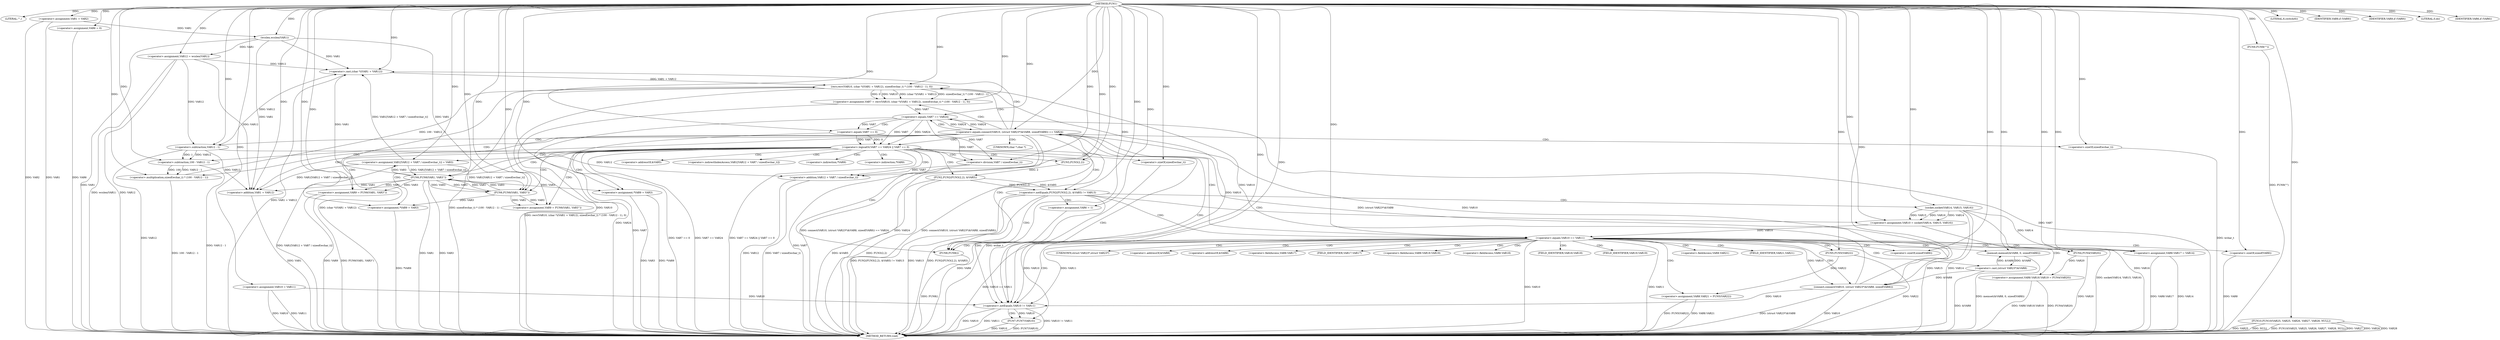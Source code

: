 digraph FUN1 {  
"1000100" [label = "(METHOD,FUN1)" ]
"1000281" [label = "(METHOD_RETURN,void)" ]
"1000103" [label = "(LITERAL,\"\",)" ]
"1000104" [label = "(<operator>.assignment,VAR1 = VAR2)" ]
"1000108" [label = "(LITERAL,6,switch(6))" ]
"1000114" [label = "(<operator>.assignment,VAR6 = 0)" ]
"1000121" [label = "(<operator>.assignment,VAR10 = VAR11)" ]
"1000125" [label = "(<operator>.assignment,VAR12 = wcslen(VAR1))" ]
"1000127" [label = "(wcslen,wcslen(VAR1))" ]
"1000132" [label = "(<operator>.notEquals,FUN2(FUN3(2,2), &VAR5) != VAR13)" ]
"1000133" [label = "(FUN2,FUN2(FUN3(2,2), &VAR5))" ]
"1000134" [label = "(FUN3,FUN3(2,2))" ]
"1000142" [label = "(<operator>.assignment,VAR6 = 1)" ]
"1000145" [label = "(<operator>.assignment,VAR10 = socket(VAR14, VAR15, VAR16))" ]
"1000147" [label = "(socket,socket(VAR14, VAR15, VAR16))" ]
"1000152" [label = "(<operator>.equals,VAR10 == VAR11)" ]
"1000157" [label = "(memset,memset(&VAR8, 0, sizeof(VAR8)))" ]
"1000161" [label = "(<operator>.sizeOf,sizeof(VAR8))" ]
"1000163" [label = "(<operator>.assignment,VAR8.VAR17 = VAR14)" ]
"1000168" [label = "(<operator>.assignment,VAR8.VAR18.VAR19 = FUN4(VAR20))" ]
"1000174" [label = "(FUN4,FUN4(VAR20))" ]
"1000176" [label = "(<operator>.assignment,VAR8.VAR21 = FUN5(VAR22))" ]
"1000180" [label = "(FUN5,FUN5(VAR22))" ]
"1000183" [label = "(<operator>.equals,connect(VAR10, (struct VAR23*)&VAR8, sizeof(VAR8)) == VAR24)" ]
"1000184" [label = "(connect,connect(VAR10, (struct VAR23*)&VAR8, sizeof(VAR8)))" ]
"1000186" [label = "(<operator>.cast,(struct VAR23*)&VAR8)" ]
"1000190" [label = "(<operator>.sizeOf,sizeof(VAR8))" ]
"1000195" [label = "(<operator>.assignment,VAR7 = recv(VAR10, (char *)(VAR1 + VAR12), sizeof(wchar_t) * (100 - VAR12 - 1), 0))" ]
"1000197" [label = "(recv,recv(VAR10, (char *)(VAR1 + VAR12), sizeof(wchar_t) * (100 - VAR12 - 1), 0))" ]
"1000199" [label = "(<operator>.cast,(char *)(VAR1 + VAR12))" ]
"1000201" [label = "(<operator>.addition,VAR1 + VAR12)" ]
"1000204" [label = "(<operator>.multiplication,sizeof(wchar_t) * (100 - VAR12 - 1))" ]
"1000205" [label = "(<operator>.sizeOf,sizeof(wchar_t))" ]
"1000207" [label = "(<operator>.subtraction,100 - VAR12 - 1)" ]
"1000209" [label = "(<operator>.subtraction,VAR12 - 1)" ]
"1000214" [label = "(<operator>.logicalOr,VAR7 == VAR24 || VAR7 == 0)" ]
"1000215" [label = "(<operator>.equals,VAR7 == VAR24)" ]
"1000218" [label = "(<operator>.equals,VAR7 == 0)" ]
"1000223" [label = "(<operator>.assignment,VAR1[VAR12 + VAR7 / sizeof(wchar_t)] = VAR3)" ]
"1000226" [label = "(<operator>.addition,VAR12 + VAR7 / sizeof(wchar_t))" ]
"1000228" [label = "(<operator>.division,VAR7 / sizeof(wchar_t))" ]
"1000230" [label = "(<operator>.sizeOf,sizeof(wchar_t))" ]
"1000233" [label = "(<operator>.assignment,VAR9 = FUN6(VAR1, VAR3''))" ]
"1000235" [label = "(FUN6,FUN6(VAR1, VAR3''))" ]
"1000239" [label = "(IDENTIFIER,VAR9,if (VAR9))" ]
"1000241" [label = "(<operator>.assignment,*VAR9 = VAR3)" ]
"1000245" [label = "(<operator>.assignment,VAR9 = FUN6(VAR1, VAR3''))" ]
"1000247" [label = "(FUN6,FUN6(VAR1, VAR3''))" ]
"1000251" [label = "(IDENTIFIER,VAR9,if (VAR9))" ]
"1000253" [label = "(<operator>.assignment,*VAR9 = VAR3)" ]
"1000257" [label = "(LITERAL,0,do)" ]
"1000259" [label = "(<operator>.notEquals,VAR10 != VAR11)" ]
"1000263" [label = "(FUN7,FUN7(VAR10))" ]
"1000266" [label = "(IDENTIFIER,VAR6,if (VAR6))" ]
"1000268" [label = "(FUN8,FUN8())" ]
"1000271" [label = "(FUN9,FUN9(\"\"))" ]
"1000274" [label = "(FUN10,FUN10(VAR25, VAR25, VAR26, VAR27, VAR28, NULL))" ]
"1000137" [label = "(<operator>.addressOf,&VAR5)" ]
"1000158" [label = "(<operator>.addressOf,&VAR8)" ]
"1000164" [label = "(<operator>.fieldAccess,VAR8.VAR17)" ]
"1000166" [label = "(FIELD_IDENTIFIER,VAR17,VAR17)" ]
"1000169" [label = "(<operator>.fieldAccess,VAR8.VAR18.VAR19)" ]
"1000170" [label = "(<operator>.fieldAccess,VAR8.VAR18)" ]
"1000172" [label = "(FIELD_IDENTIFIER,VAR18,VAR18)" ]
"1000173" [label = "(FIELD_IDENTIFIER,VAR19,VAR19)" ]
"1000177" [label = "(<operator>.fieldAccess,VAR8.VAR21)" ]
"1000179" [label = "(FIELD_IDENTIFIER,VAR21,VAR21)" ]
"1000187" [label = "(UNKNOWN,struct VAR23*,struct VAR23*)" ]
"1000188" [label = "(<operator>.addressOf,&VAR8)" ]
"1000200" [label = "(UNKNOWN,char *,char *)" ]
"1000224" [label = "(<operator>.indirectIndexAccess,VAR1[VAR12 + VAR7 / sizeof(wchar_t)])" ]
"1000242" [label = "(<operator>.indirection,*VAR9)" ]
"1000254" [label = "(<operator>.indirection,*VAR9)" ]
  "1000184" -> "1000281"  [ label = "DDG: VAR10"] 
  "1000180" -> "1000281"  [ label = "DDG: VAR22"] 
  "1000152" -> "1000281"  [ label = "DDG: VAR11"] 
  "1000259" -> "1000281"  [ label = "DDG: VAR10 != VAR11"] 
  "1000186" -> "1000281"  [ label = "DDG: &VAR8"] 
  "1000247" -> "1000281"  [ label = "DDG: VAR1"] 
  "1000163" -> "1000281"  [ label = "DDG: VAR8.VAR17"] 
  "1000259" -> "1000281"  [ label = "DDG: VAR10"] 
  "1000184" -> "1000281"  [ label = "DDG: (struct VAR23*)&VAR8"] 
  "1000125" -> "1000281"  [ label = "DDG: VAR12"] 
  "1000199" -> "1000281"  [ label = "DDG: VAR1 + VAR12"] 
  "1000226" -> "1000281"  [ label = "DDG: VAR12"] 
  "1000207" -> "1000281"  [ label = "DDG: VAR12 - 1"] 
  "1000209" -> "1000281"  [ label = "DDG: VAR12"] 
  "1000274" -> "1000281"  [ label = "DDG: VAR25"] 
  "1000168" -> "1000281"  [ label = "DDG: VAR8.VAR18.VAR19"] 
  "1000274" -> "1000281"  [ label = "DDG: NULL"] 
  "1000215" -> "1000281"  [ label = "DDG: VAR7"] 
  "1000157" -> "1000281"  [ label = "DDG: memset(&VAR8, 0, sizeof(VAR8))"] 
  "1000104" -> "1000281"  [ label = "DDG: VAR1"] 
  "1000218" -> "1000281"  [ label = "DDG: VAR7"] 
  "1000215" -> "1000281"  [ label = "DDG: VAR24"] 
  "1000226" -> "1000281"  [ label = "DDG: VAR7 / sizeof(wchar_t)"] 
  "1000214" -> "1000281"  [ label = "DDG: VAR7 == VAR24 || VAR7 == 0"] 
  "1000253" -> "1000281"  [ label = "DDG: *VAR9"] 
  "1000205" -> "1000281"  [ label = "DDG: wchar_t"] 
  "1000121" -> "1000281"  [ label = "DDG: VAR11"] 
  "1000132" -> "1000281"  [ label = "DDG: FUN2(FUN3(2,2), &VAR5) != VAR13"] 
  "1000132" -> "1000281"  [ label = "DDG: VAR13"] 
  "1000183" -> "1000281"  [ label = "DDG: connect(VAR10, (struct VAR23*)&VAR8, sizeof(VAR8))"] 
  "1000152" -> "1000281"  [ label = "DDG: VAR10 == VAR11"] 
  "1000268" -> "1000281"  [ label = "DDG: FUN8()"] 
  "1000228" -> "1000281"  [ label = "DDG: VAR7"] 
  "1000163" -> "1000281"  [ label = "DDG: VAR14"] 
  "1000133" -> "1000281"  [ label = "DDG: FUN3(2,2)"] 
  "1000190" -> "1000281"  [ label = "DDG: VAR8"] 
  "1000263" -> "1000281"  [ label = "DDG: FUN7(VAR10)"] 
  "1000176" -> "1000281"  [ label = "DDG: FUN5(VAR22)"] 
  "1000263" -> "1000281"  [ label = "DDG: VAR10"] 
  "1000214" -> "1000281"  [ label = "DDG: VAR7 == 0"] 
  "1000114" -> "1000281"  [ label = "DDG: VAR6"] 
  "1000274" -> "1000281"  [ label = "DDG: FUN10(VAR25, VAR25, VAR26, VAR27, VAR28, NULL)"] 
  "1000147" -> "1000281"  [ label = "DDG: VAR15"] 
  "1000147" -> "1000281"  [ label = "DDG: VAR14"] 
  "1000204" -> "1000281"  [ label = "DDG: 100 - VAR12 - 1"] 
  "1000125" -> "1000281"  [ label = "DDG: wcslen(VAR1)"] 
  "1000152" -> "1000281"  [ label = "DDG: VAR10"] 
  "1000230" -> "1000281"  [ label = "DDG: wchar_t"] 
  "1000274" -> "1000281"  [ label = "DDG: VAR27"] 
  "1000132" -> "1000281"  [ label = "DDG: FUN2(FUN3(2,2), &VAR5)"] 
  "1000195" -> "1000281"  [ label = "DDG: recv(VAR10, (char *)(VAR1 + VAR12), sizeof(wchar_t) * (100 - VAR12 - 1), 0)"] 
  "1000197" -> "1000281"  [ label = "DDG: (char *)(VAR1 + VAR12)"] 
  "1000274" -> "1000281"  [ label = "DDG: VAR26"] 
  "1000121" -> "1000281"  [ label = "DDG: VAR10"] 
  "1000241" -> "1000281"  [ label = "DDG: *VAR9"] 
  "1000142" -> "1000281"  [ label = "DDG: VAR6"] 
  "1000214" -> "1000281"  [ label = "DDG: VAR7 == VAR24"] 
  "1000176" -> "1000281"  [ label = "DDG: VAR8.VAR21"] 
  "1000147" -> "1000281"  [ label = "DDG: VAR16"] 
  "1000259" -> "1000281"  [ label = "DDG: VAR11"] 
  "1000127" -> "1000281"  [ label = "DDG: VAR1"] 
  "1000253" -> "1000281"  [ label = "DDG: VAR3"] 
  "1000245" -> "1000281"  [ label = "DDG: VAR9"] 
  "1000145" -> "1000281"  [ label = "DDG: socket(VAR14, VAR15, VAR16)"] 
  "1000271" -> "1000281"  [ label = "DDG: FUN9(\"\")"] 
  "1000274" -> "1000281"  [ label = "DDG: VAR28"] 
  "1000183" -> "1000281"  [ label = "DDG: connect(VAR10, (struct VAR23*)&VAR8, sizeof(VAR8)) == VAR24"] 
  "1000183" -> "1000281"  [ label = "DDG: VAR24"] 
  "1000168" -> "1000281"  [ label = "DDG: FUN4(VAR20)"] 
  "1000133" -> "1000281"  [ label = "DDG: &VAR5"] 
  "1000104" -> "1000281"  [ label = "DDG: VAR2"] 
  "1000174" -> "1000281"  [ label = "DDG: VAR20"] 
  "1000245" -> "1000281"  [ label = "DDG: FUN6(VAR1, VAR3'')"] 
  "1000247" -> "1000281"  [ label = "DDG: VAR3"] 
  "1000223" -> "1000281"  [ label = "DDG: VAR1[VAR12 + VAR7 / sizeof(wchar_t)]"] 
  "1000201" -> "1000281"  [ label = "DDG: VAR1"] 
  "1000197" -> "1000281"  [ label = "DDG: sizeof(wchar_t) * (100 - VAR12 - 1)"] 
  "1000197" -> "1000281"  [ label = "DDG: VAR10"] 
  "1000100" -> "1000103"  [ label = "DDG: "] 
  "1000100" -> "1000104"  [ label = "DDG: "] 
  "1000100" -> "1000108"  [ label = "DDG: "] 
  "1000100" -> "1000114"  [ label = "DDG: "] 
  "1000100" -> "1000121"  [ label = "DDG: "] 
  "1000127" -> "1000125"  [ label = "DDG: VAR1"] 
  "1000100" -> "1000125"  [ label = "DDG: "] 
  "1000104" -> "1000127"  [ label = "DDG: VAR1"] 
  "1000100" -> "1000127"  [ label = "DDG: "] 
  "1000133" -> "1000132"  [ label = "DDG: FUN3(2,2)"] 
  "1000133" -> "1000132"  [ label = "DDG: &VAR5"] 
  "1000134" -> "1000133"  [ label = "DDG: 2"] 
  "1000100" -> "1000134"  [ label = "DDG: "] 
  "1000100" -> "1000132"  [ label = "DDG: "] 
  "1000100" -> "1000142"  [ label = "DDG: "] 
  "1000147" -> "1000145"  [ label = "DDG: VAR14"] 
  "1000147" -> "1000145"  [ label = "DDG: VAR15"] 
  "1000147" -> "1000145"  [ label = "DDG: VAR16"] 
  "1000100" -> "1000145"  [ label = "DDG: "] 
  "1000100" -> "1000147"  [ label = "DDG: "] 
  "1000145" -> "1000152"  [ label = "DDG: VAR10"] 
  "1000100" -> "1000152"  [ label = "DDG: "] 
  "1000186" -> "1000157"  [ label = "DDG: &VAR8"] 
  "1000100" -> "1000157"  [ label = "DDG: "] 
  "1000100" -> "1000161"  [ label = "DDG: "] 
  "1000147" -> "1000163"  [ label = "DDG: VAR14"] 
  "1000100" -> "1000163"  [ label = "DDG: "] 
  "1000174" -> "1000168"  [ label = "DDG: VAR20"] 
  "1000100" -> "1000174"  [ label = "DDG: "] 
  "1000180" -> "1000176"  [ label = "DDG: VAR22"] 
  "1000100" -> "1000180"  [ label = "DDG: "] 
  "1000184" -> "1000183"  [ label = "DDG: VAR10"] 
  "1000184" -> "1000183"  [ label = "DDG: (struct VAR23*)&VAR8"] 
  "1000152" -> "1000184"  [ label = "DDG: VAR10"] 
  "1000100" -> "1000184"  [ label = "DDG: "] 
  "1000186" -> "1000184"  [ label = "DDG: &VAR8"] 
  "1000157" -> "1000186"  [ label = "DDG: &VAR8"] 
  "1000100" -> "1000190"  [ label = "DDG: "] 
  "1000215" -> "1000183"  [ label = "DDG: VAR24"] 
  "1000100" -> "1000183"  [ label = "DDG: "] 
  "1000197" -> "1000195"  [ label = "DDG: VAR10"] 
  "1000197" -> "1000195"  [ label = "DDG: (char *)(VAR1 + VAR12)"] 
  "1000197" -> "1000195"  [ label = "DDG: sizeof(wchar_t) * (100 - VAR12 - 1)"] 
  "1000197" -> "1000195"  [ label = "DDG: 0"] 
  "1000100" -> "1000195"  [ label = "DDG: "] 
  "1000184" -> "1000197"  [ label = "DDG: VAR10"] 
  "1000100" -> "1000197"  [ label = "DDG: "] 
  "1000199" -> "1000197"  [ label = "DDG: VAR1 + VAR12"] 
  "1000247" -> "1000199"  [ label = "DDG: VAR1"] 
  "1000127" -> "1000199"  [ label = "DDG: VAR1"] 
  "1000223" -> "1000199"  [ label = "DDG: VAR1[VAR12 + VAR7 / sizeof(wchar_t)]"] 
  "1000100" -> "1000199"  [ label = "DDG: "] 
  "1000125" -> "1000199"  [ label = "DDG: VAR12"] 
  "1000209" -> "1000199"  [ label = "DDG: VAR12"] 
  "1000247" -> "1000201"  [ label = "DDG: VAR1"] 
  "1000127" -> "1000201"  [ label = "DDG: VAR1"] 
  "1000223" -> "1000201"  [ label = "DDG: VAR1[VAR12 + VAR7 / sizeof(wchar_t)]"] 
  "1000100" -> "1000201"  [ label = "DDG: "] 
  "1000125" -> "1000201"  [ label = "DDG: VAR12"] 
  "1000209" -> "1000201"  [ label = "DDG: VAR12"] 
  "1000204" -> "1000197"  [ label = "DDG: 100 - VAR12 - 1"] 
  "1000100" -> "1000204"  [ label = "DDG: "] 
  "1000100" -> "1000205"  [ label = "DDG: "] 
  "1000207" -> "1000204"  [ label = "DDG: 100"] 
  "1000207" -> "1000204"  [ label = "DDG: VAR12 - 1"] 
  "1000100" -> "1000207"  [ label = "DDG: "] 
  "1000209" -> "1000207"  [ label = "DDG: VAR12"] 
  "1000209" -> "1000207"  [ label = "DDG: 1"] 
  "1000100" -> "1000209"  [ label = "DDG: "] 
  "1000125" -> "1000209"  [ label = "DDG: VAR12"] 
  "1000215" -> "1000214"  [ label = "DDG: VAR7"] 
  "1000215" -> "1000214"  [ label = "DDG: VAR24"] 
  "1000195" -> "1000215"  [ label = "DDG: VAR7"] 
  "1000100" -> "1000215"  [ label = "DDG: "] 
  "1000183" -> "1000215"  [ label = "DDG: VAR24"] 
  "1000218" -> "1000214"  [ label = "DDG: VAR7"] 
  "1000218" -> "1000214"  [ label = "DDG: 0"] 
  "1000215" -> "1000218"  [ label = "DDG: VAR7"] 
  "1000100" -> "1000218"  [ label = "DDG: "] 
  "1000247" -> "1000223"  [ label = "DDG: VAR3"] 
  "1000100" -> "1000223"  [ label = "DDG: "] 
  "1000209" -> "1000226"  [ label = "DDG: VAR12"] 
  "1000100" -> "1000226"  [ label = "DDG: "] 
  "1000228" -> "1000226"  [ label = "DDG: VAR7"] 
  "1000215" -> "1000228"  [ label = "DDG: VAR7"] 
  "1000218" -> "1000228"  [ label = "DDG: VAR7"] 
  "1000100" -> "1000228"  [ label = "DDG: "] 
  "1000100" -> "1000230"  [ label = "DDG: "] 
  "1000235" -> "1000233"  [ label = "DDG: VAR1"] 
  "1000235" -> "1000233"  [ label = "DDG: VAR3"] 
  "1000100" -> "1000233"  [ label = "DDG: "] 
  "1000223" -> "1000235"  [ label = "DDG: VAR1[VAR12 + VAR7 / sizeof(wchar_t)]"] 
  "1000100" -> "1000235"  [ label = "DDG: "] 
  "1000247" -> "1000235"  [ label = "DDG: VAR1"] 
  "1000127" -> "1000235"  [ label = "DDG: VAR1"] 
  "1000247" -> "1000235"  [ label = "DDG: VAR3"] 
  "1000100" -> "1000239"  [ label = "DDG: "] 
  "1000235" -> "1000241"  [ label = "DDG: VAR3"] 
  "1000100" -> "1000241"  [ label = "DDG: "] 
  "1000247" -> "1000245"  [ label = "DDG: VAR1"] 
  "1000247" -> "1000245"  [ label = "DDG: VAR3"] 
  "1000100" -> "1000245"  [ label = "DDG: "] 
  "1000235" -> "1000247"  [ label = "DDG: VAR1"] 
  "1000223" -> "1000247"  [ label = "DDG: VAR1[VAR12 + VAR7 / sizeof(wchar_t)]"] 
  "1000100" -> "1000247"  [ label = "DDG: "] 
  "1000235" -> "1000247"  [ label = "DDG: VAR3"] 
  "1000100" -> "1000251"  [ label = "DDG: "] 
  "1000247" -> "1000253"  [ label = "DDG: VAR3"] 
  "1000100" -> "1000253"  [ label = "DDG: "] 
  "1000100" -> "1000257"  [ label = "DDG: "] 
  "1000184" -> "1000259"  [ label = "DDG: VAR10"] 
  "1000152" -> "1000259"  [ label = "DDG: VAR10"] 
  "1000121" -> "1000259"  [ label = "DDG: VAR10"] 
  "1000197" -> "1000259"  [ label = "DDG: VAR10"] 
  "1000100" -> "1000259"  [ label = "DDG: "] 
  "1000152" -> "1000259"  [ label = "DDG: VAR11"] 
  "1000259" -> "1000263"  [ label = "DDG: VAR10"] 
  "1000100" -> "1000263"  [ label = "DDG: "] 
  "1000100" -> "1000266"  [ label = "DDG: "] 
  "1000100" -> "1000268"  [ label = "DDG: "] 
  "1000100" -> "1000271"  [ label = "DDG: "] 
  "1000100" -> "1000274"  [ label = "DDG: "] 
  "1000132" -> "1000142"  [ label = "CDG: "] 
  "1000132" -> "1000145"  [ label = "CDG: "] 
  "1000132" -> "1000152"  [ label = "CDG: "] 
  "1000132" -> "1000147"  [ label = "CDG: "] 
  "1000132" -> "1000259"  [ label = "CDG: "] 
  "1000132" -> "1000268"  [ label = "CDG: "] 
  "1000152" -> "1000164"  [ label = "CDG: "] 
  "1000152" -> "1000174"  [ label = "CDG: "] 
  "1000152" -> "1000161"  [ label = "CDG: "] 
  "1000152" -> "1000166"  [ label = "CDG: "] 
  "1000152" -> "1000180"  [ label = "CDG: "] 
  "1000152" -> "1000183"  [ label = "CDG: "] 
  "1000152" -> "1000157"  [ label = "CDG: "] 
  "1000152" -> "1000188"  [ label = "CDG: "] 
  "1000152" -> "1000190"  [ label = "CDG: "] 
  "1000152" -> "1000179"  [ label = "CDG: "] 
  "1000152" -> "1000176"  [ label = "CDG: "] 
  "1000152" -> "1000187"  [ label = "CDG: "] 
  "1000152" -> "1000186"  [ label = "CDG: "] 
  "1000152" -> "1000172"  [ label = "CDG: "] 
  "1000152" -> "1000169"  [ label = "CDG: "] 
  "1000152" -> "1000163"  [ label = "CDG: "] 
  "1000152" -> "1000168"  [ label = "CDG: "] 
  "1000152" -> "1000173"  [ label = "CDG: "] 
  "1000152" -> "1000158"  [ label = "CDG: "] 
  "1000152" -> "1000170"  [ label = "CDG: "] 
  "1000152" -> "1000184"  [ label = "CDG: "] 
  "1000152" -> "1000177"  [ label = "CDG: "] 
  "1000152" -> "1000259"  [ label = "CDG: "] 
  "1000152" -> "1000268"  [ label = "CDG: "] 
  "1000183" -> "1000200"  [ label = "CDG: "] 
  "1000183" -> "1000199"  [ label = "CDG: "] 
  "1000183" -> "1000197"  [ label = "CDG: "] 
  "1000183" -> "1000204"  [ label = "CDG: "] 
  "1000183" -> "1000214"  [ label = "CDG: "] 
  "1000183" -> "1000201"  [ label = "CDG: "] 
  "1000183" -> "1000195"  [ label = "CDG: "] 
  "1000183" -> "1000215"  [ label = "CDG: "] 
  "1000183" -> "1000207"  [ label = "CDG: "] 
  "1000183" -> "1000205"  [ label = "CDG: "] 
  "1000183" -> "1000209"  [ label = "CDG: "] 
  "1000183" -> "1000259"  [ label = "CDG: "] 
  "1000183" -> "1000268"  [ label = "CDG: "] 
  "1000214" -> "1000233"  [ label = "CDG: "] 
  "1000214" -> "1000235"  [ label = "CDG: "] 
  "1000214" -> "1000224"  [ label = "CDG: "] 
  "1000214" -> "1000245"  [ label = "CDG: "] 
  "1000214" -> "1000226"  [ label = "CDG: "] 
  "1000214" -> "1000247"  [ label = "CDG: "] 
  "1000214" -> "1000230"  [ label = "CDG: "] 
  "1000214" -> "1000223"  [ label = "CDG: "] 
  "1000214" -> "1000228"  [ label = "CDG: "] 
  "1000214" -> "1000254"  [ label = "CDG: "] 
  "1000214" -> "1000253"  [ label = "CDG: "] 
  "1000214" -> "1000259"  [ label = "CDG: "] 
  "1000214" -> "1000268"  [ label = "CDG: "] 
  "1000214" -> "1000242"  [ label = "CDG: "] 
  "1000214" -> "1000241"  [ label = "CDG: "] 
  "1000214" -> "1000133"  [ label = "CDG: "] 
  "1000214" -> "1000132"  [ label = "CDG: "] 
  "1000214" -> "1000137"  [ label = "CDG: "] 
  "1000214" -> "1000134"  [ label = "CDG: "] 
  "1000215" -> "1000218"  [ label = "CDG: "] 
  "1000259" -> "1000263"  [ label = "CDG: "] 
}
